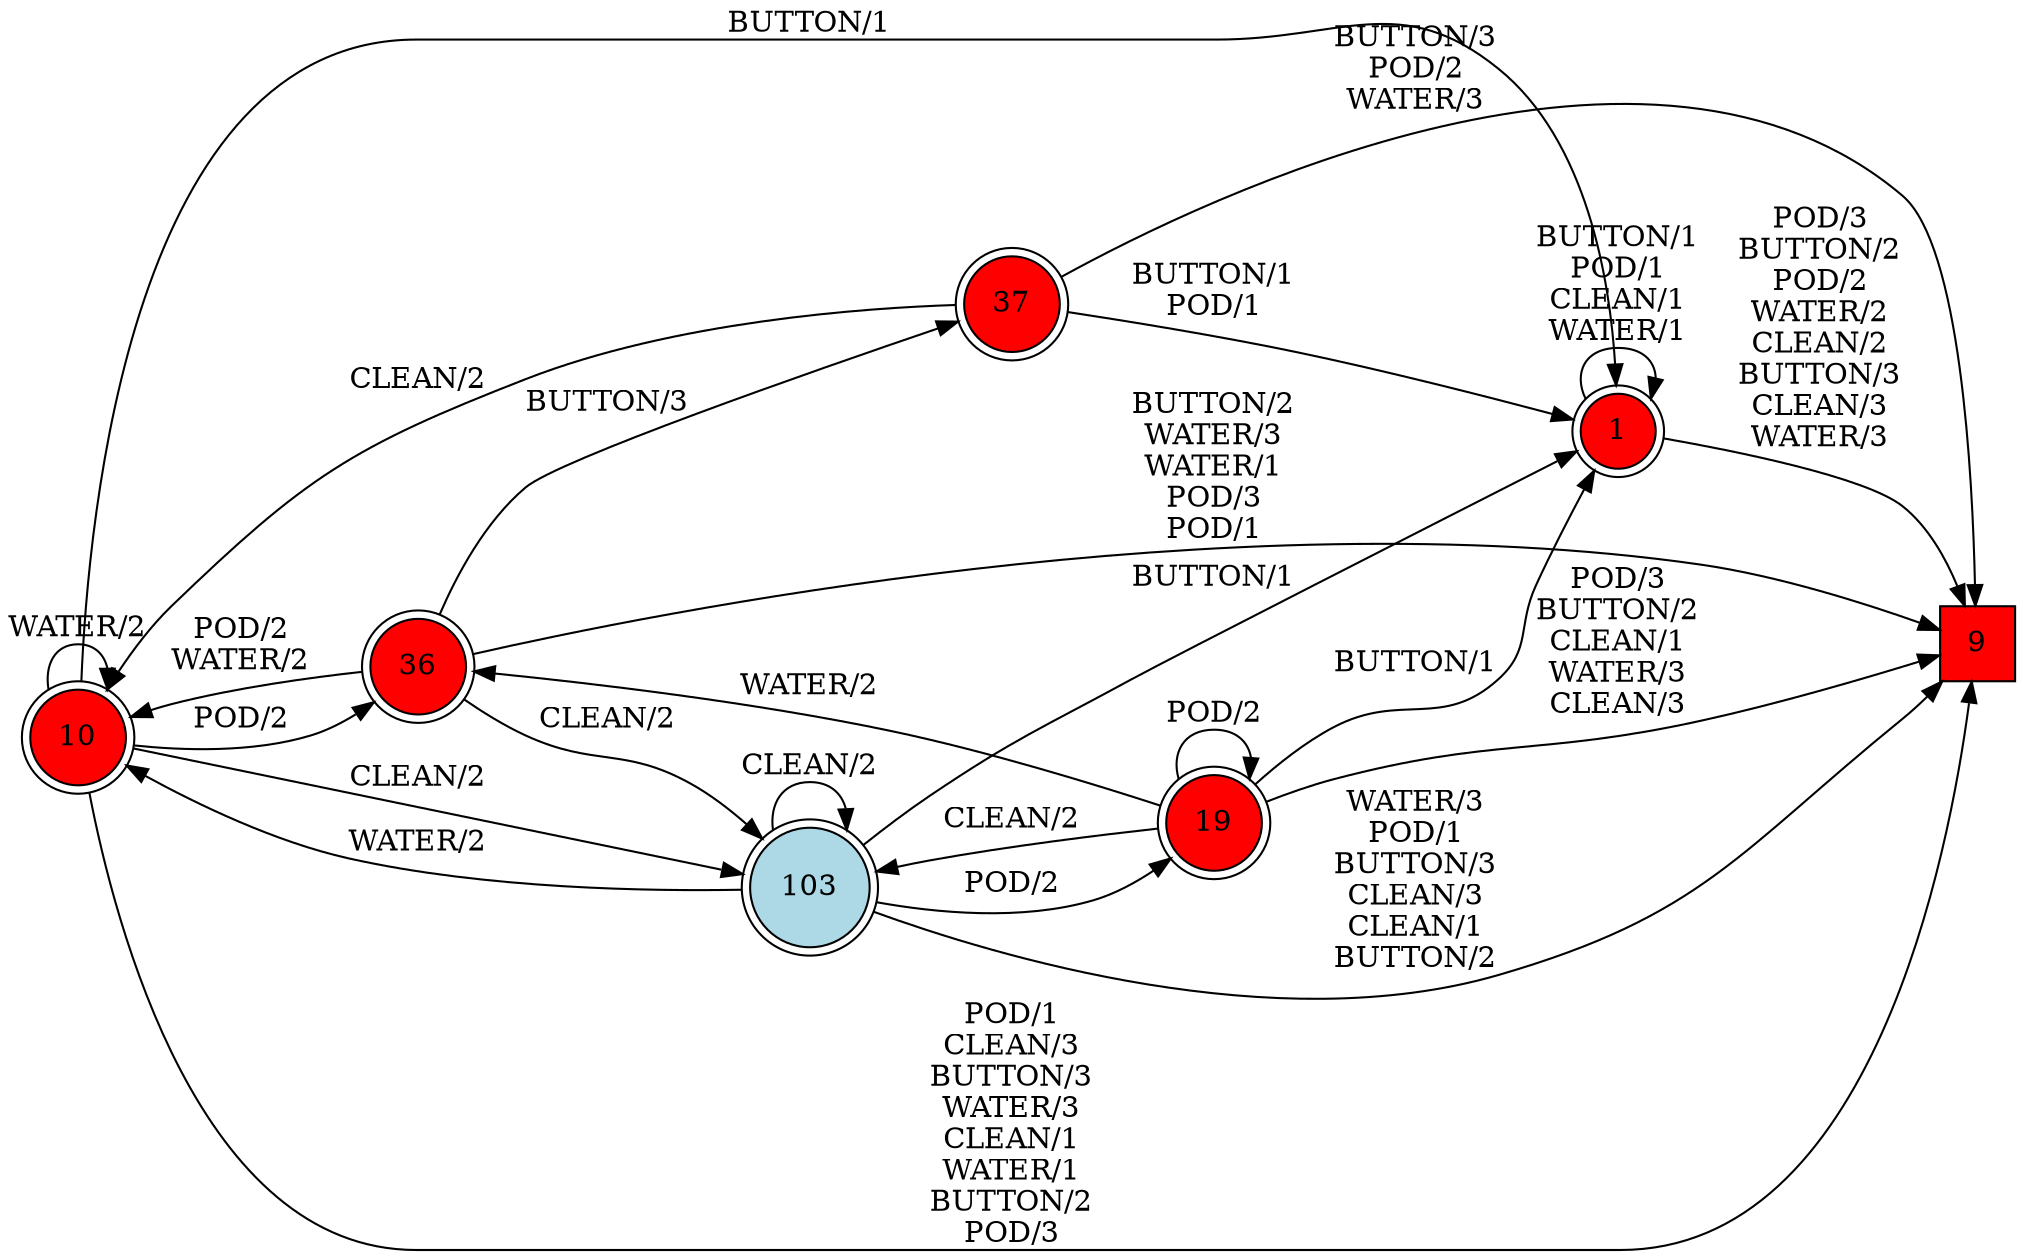 digraph G {
  rankdir=LR;
  node [shape=circle, style=filled, fillcolor=white];
  "1" [fillcolor=red, shape=doublecircle];
  "9" [fillcolor=red, shape=square];
  "10" [fillcolor=red, shape=doublecircle];
  "19" [fillcolor=red, shape=doublecircle];
  "36" [fillcolor=red, shape=doublecircle];
  "37" [fillcolor=red, shape=doublecircle];
  "103" [isInitial=True, fillcolor=lightblue, shape=doublecircle];
  "1" -> "9" [label="POD/3\nBUTTON/2\nPOD/2\nWATER/2\nCLEAN/2\nBUTTON/3\nCLEAN/3\nWATER/3"];
  "1" -> "1" [label="BUTTON/1\nPOD/1\nCLEAN/1\nWATER/1"];
  "10" -> "36" [label="POD/2"];
  "10" -> "9" [label="POD/1\nCLEAN/3\nBUTTON/3\nWATER/3\nCLEAN/1\nWATER/1\nBUTTON/2\nPOD/3"];
  "10" -> "1" [label="BUTTON/1"];
  "10" -> "10" [label="WATER/2"];
  "10" -> "103" [label="CLEAN/2"];
  "19" -> "9" [label="POD/3\nBUTTON/2\nCLEAN/1\nWATER/3\nCLEAN/3"];
  "19" -> "19" [label="POD/2"];
  "19" -> "1" [label="BUTTON/1"];
  "19" -> "36" [label="WATER/2"];
  "19" -> "103" [label="CLEAN/2"];
  "36" -> "37" [label="BUTTON/3"];
  "36" -> "9" [label="BUTTON/2\nWATER/3\nWATER/1\nPOD/3\nPOD/1"];
  "36" -> "103" [label="CLEAN/2"];
  "36" -> "10" [label="POD/2\nWATER/2"];
  "37" -> "9" [label="BUTTON/3\nPOD/2\nWATER/3"];
  "37" -> "10" [label="CLEAN/2"];
  "37" -> "1" [label="BUTTON/1\nPOD/1"];
  "103" -> "9" [label="WATER/3\nPOD/1\nBUTTON/3\nCLEAN/3\nCLEAN/1\nBUTTON/2"];
  "103" -> "1" [label="BUTTON/1"];
  "103" -> "10" [label="WATER/2"];
  "103" -> "19" [label="POD/2"];
  "103" -> "103" [label="CLEAN/2"];
}
